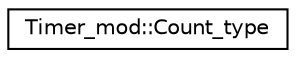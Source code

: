 digraph "Graphical Class Hierarchy"
{
 // LATEX_PDF_SIZE
  edge [fontname="Helvetica",fontsize="10",labelfontname="Helvetica",labelfontsize="10"];
  node [fontname="Helvetica",fontsize="10",shape=record];
  rankdir="LR";
  Node0 [label="Timer_mod::Count_type",height=0.2,width=0.4,color="black", fillcolor="white", style="filled",URL="$structTimer__mod_1_1Count__type.html",tooltip=" "];
}
